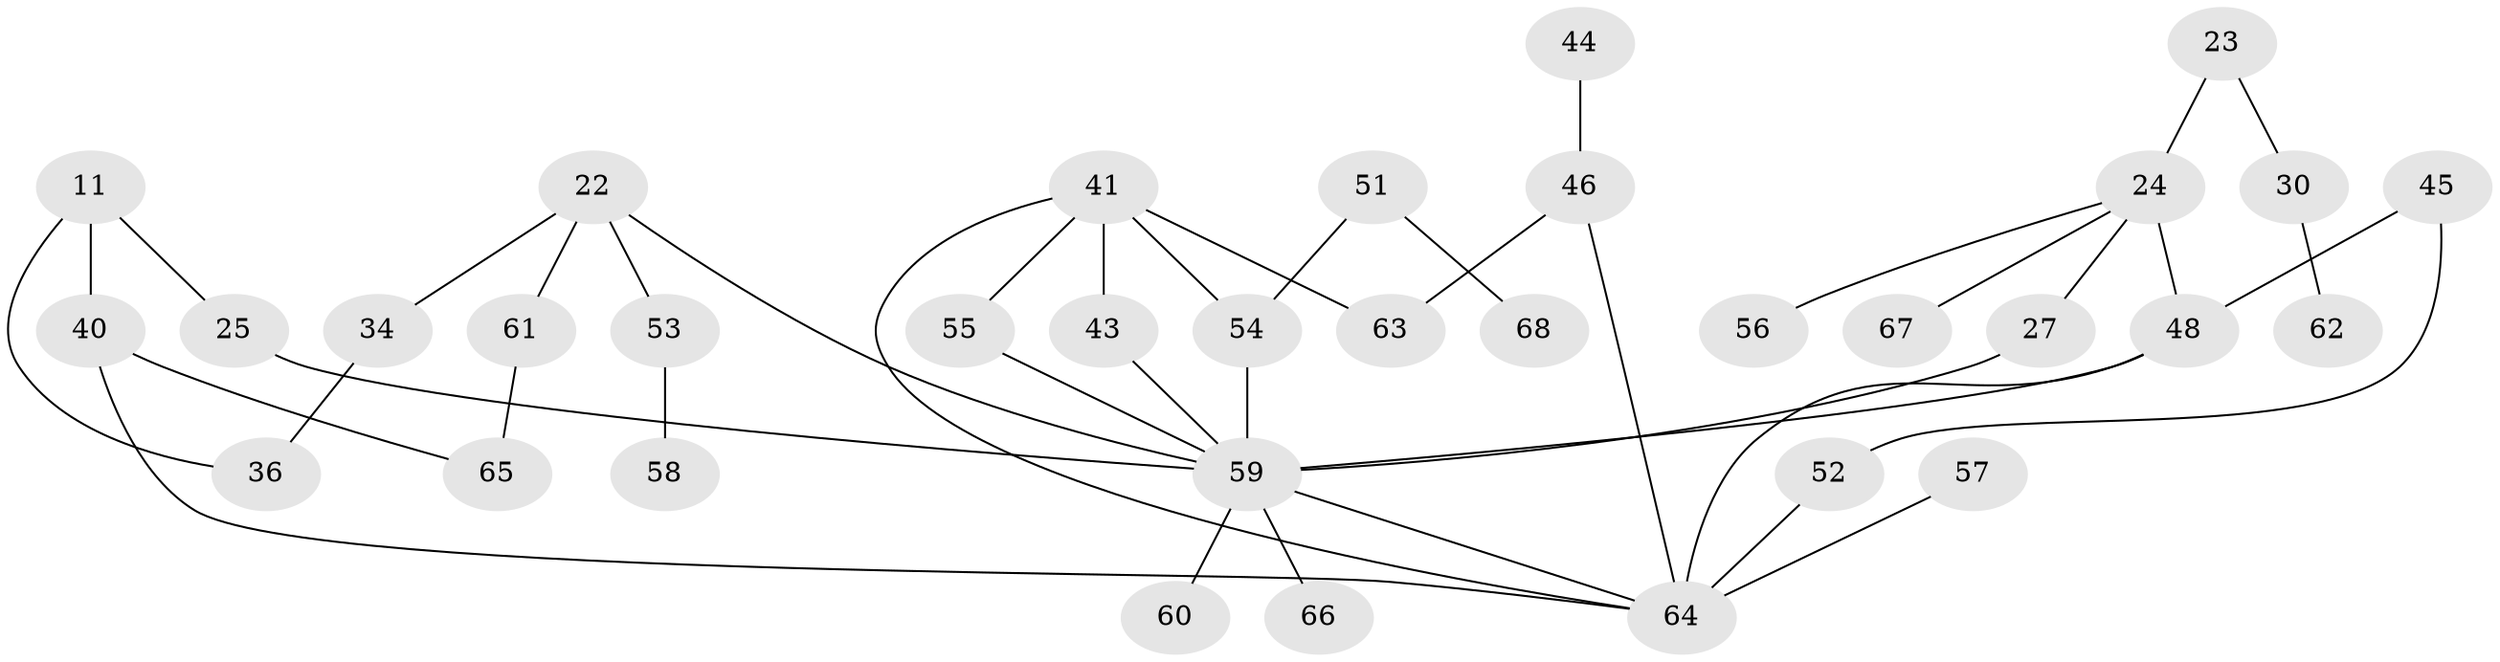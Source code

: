 // original degree distribution, {7: 0.014705882352941176, 6: 0.029411764705882353, 3: 0.29411764705882354, 5: 0.04411764705882353, 4: 0.058823529411764705, 2: 0.35294117647058826, 1: 0.20588235294117646}
// Generated by graph-tools (version 1.1) at 2025/42/03/09/25 04:42:21]
// undirected, 34 vertices, 43 edges
graph export_dot {
graph [start="1"]
  node [color=gray90,style=filled];
  11;
  22;
  23;
  24 [super="+7"];
  25 [super="+9"];
  27 [super="+21"];
  30;
  34;
  36;
  40 [super="+16"];
  41;
  43;
  44;
  45 [super="+42"];
  46 [super="+6+20+38"];
  48 [super="+17+2"];
  51 [super="+49"];
  52 [super="+29+47"];
  53;
  54 [super="+37"];
  55 [super="+39+35"];
  56 [super="+13"];
  57;
  58;
  59 [super="+31+33"];
  60;
  61;
  62;
  63;
  64 [super="+32+50"];
  65;
  66;
  67;
  68;
  11 -- 25 [weight=2];
  11 -- 36;
  11 -- 40 [weight=2];
  22 -- 34;
  22 -- 53;
  22 -- 61;
  22 -- 59;
  23 -- 30;
  23 -- 24;
  24 -- 67;
  24 -- 27;
  24 -- 48 [weight=3];
  24 -- 56;
  25 -- 59;
  27 -- 59;
  30 -- 62;
  34 -- 36;
  40 -- 65;
  40 -- 64;
  41 -- 63;
  41 -- 54 [weight=2];
  41 -- 43;
  41 -- 55;
  41 -- 64;
  43 -- 59;
  44 -- 46;
  45 -- 48;
  45 -- 52;
  46 -- 63;
  46 -- 64;
  48 -- 59 [weight=3];
  48 -- 64;
  51 -- 68;
  51 -- 54;
  52 -- 64 [weight=2];
  53 -- 58;
  54 -- 59;
  55 -- 59 [weight=2];
  57 -- 64;
  59 -- 66;
  59 -- 60;
  59 -- 64;
  61 -- 65;
}

